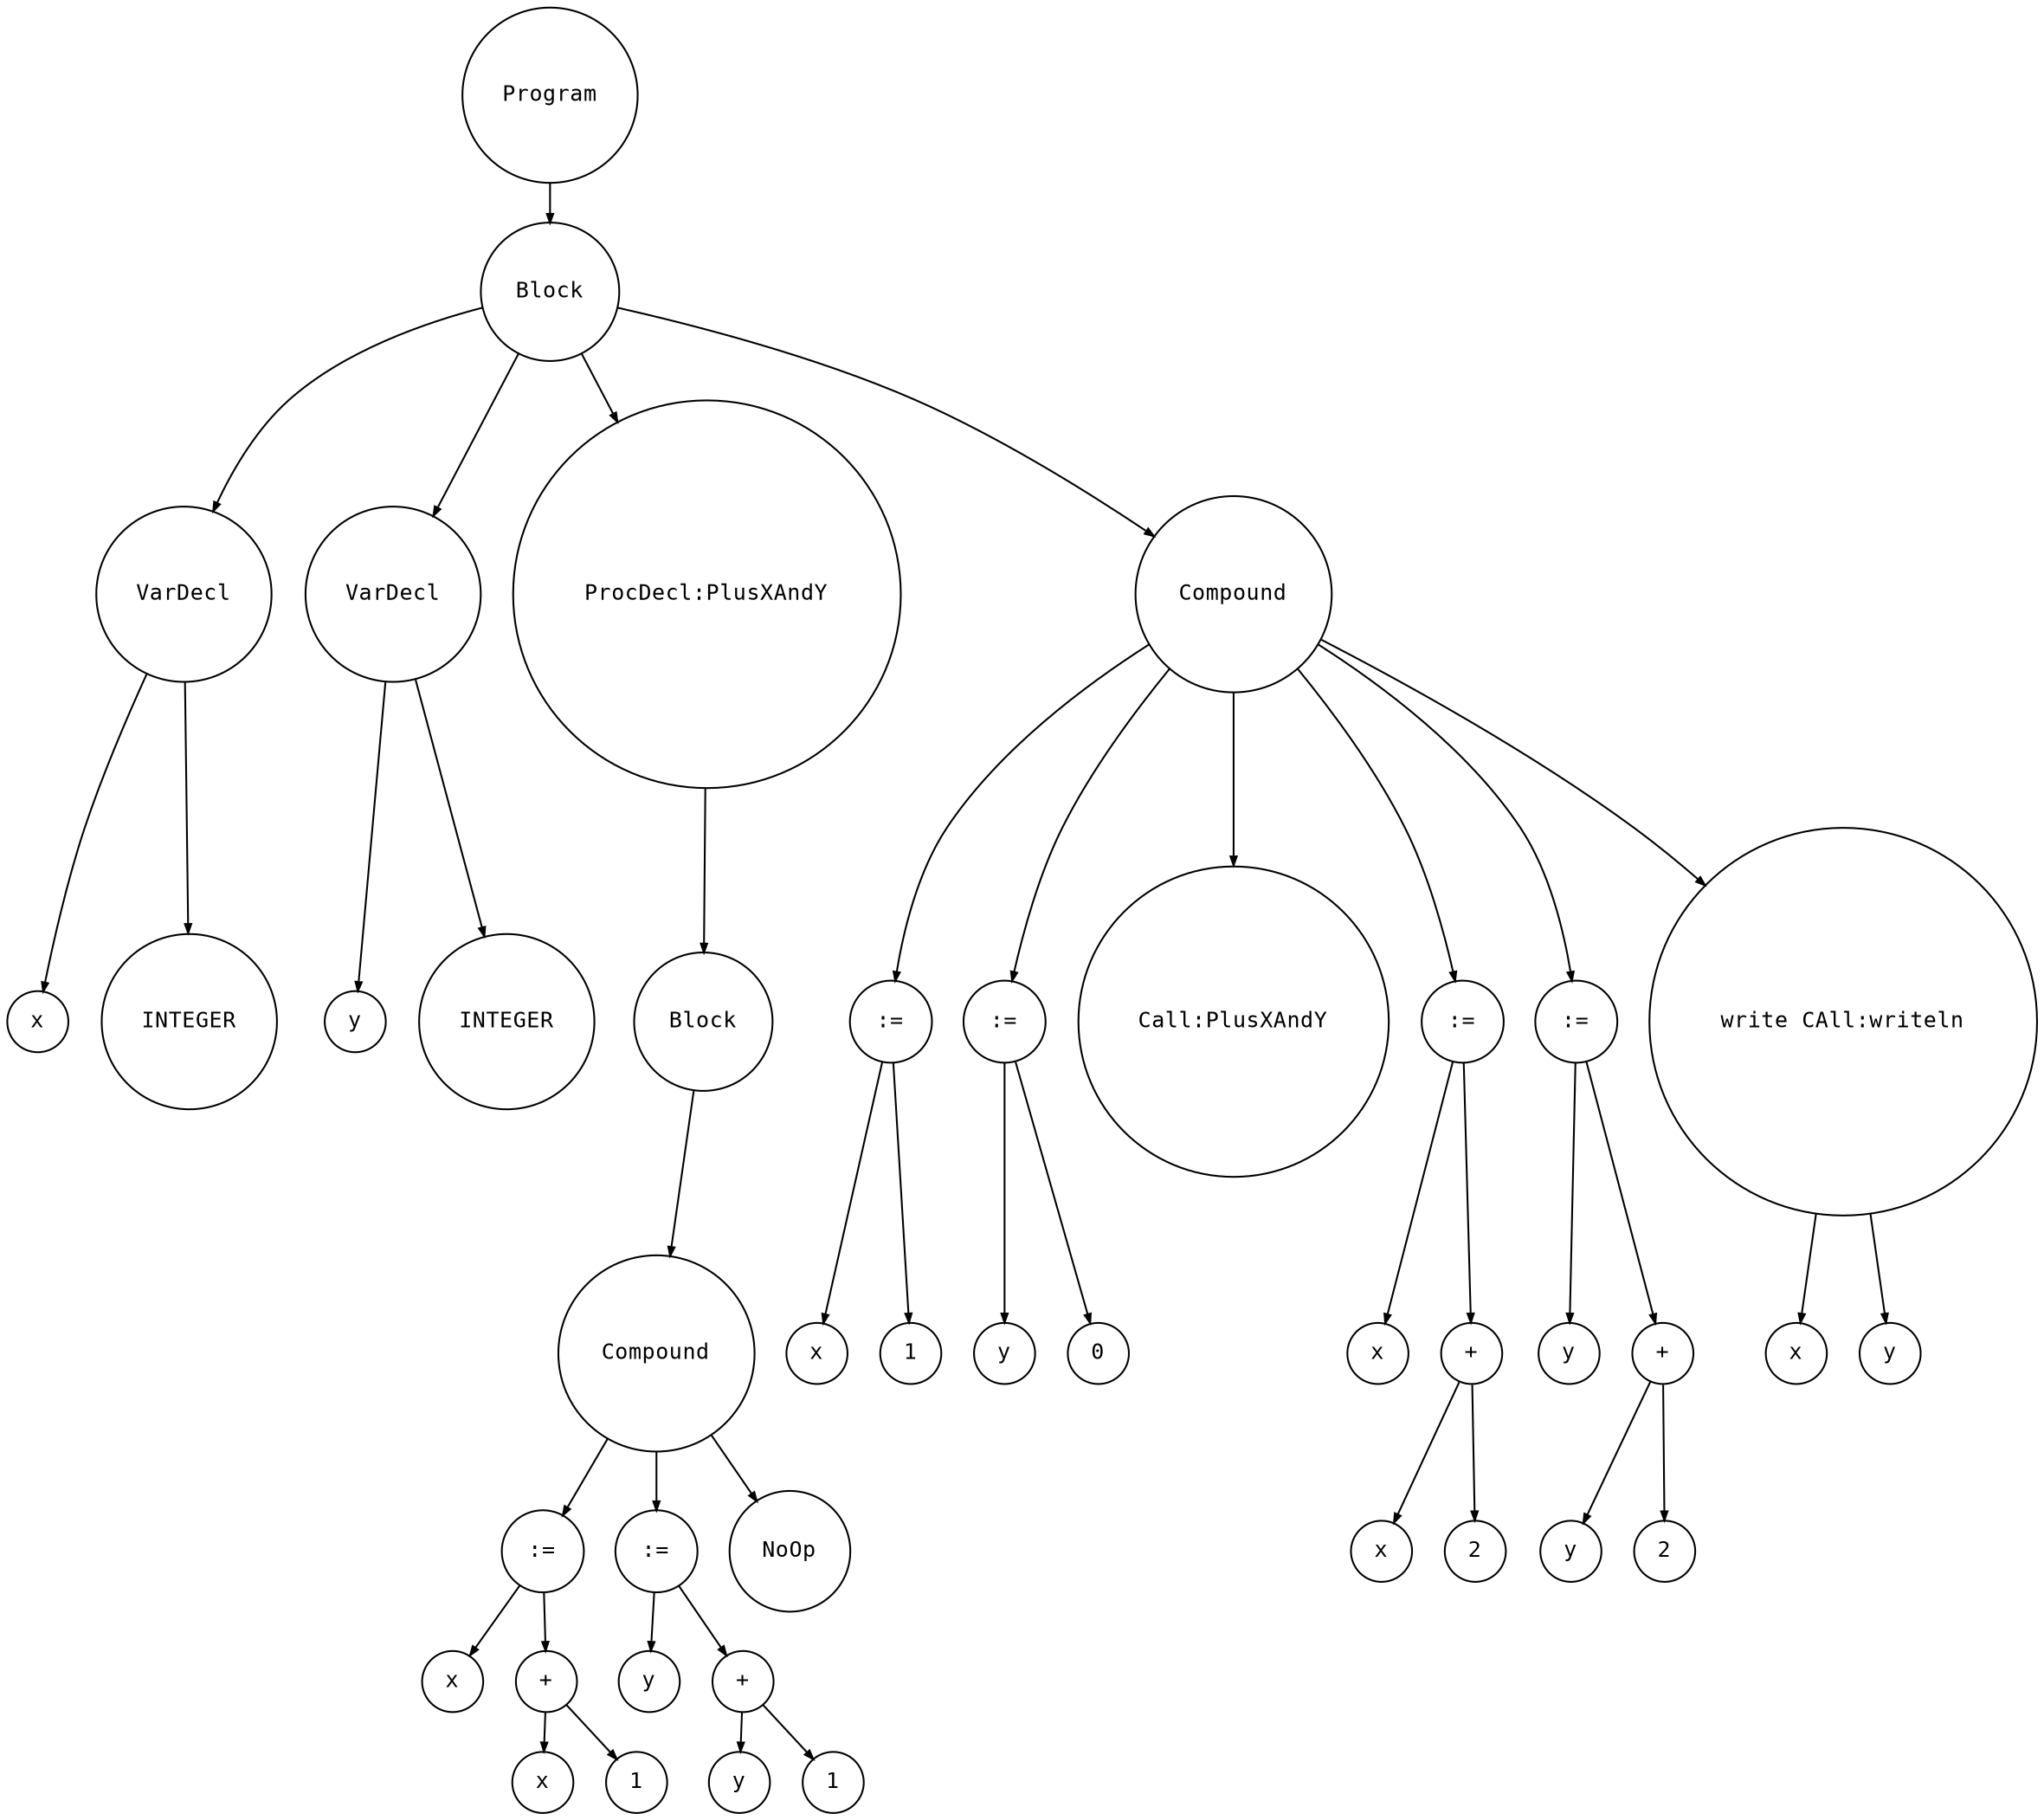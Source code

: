 digraph astgraph {
  node [shape=circle, fontsize=12, fontname="Courier", height=.1];
  ranksep=.3;
  edge [arrowsize=.5]

  node1 [label="Program"]
  node2 [label="Block"]
  node3 [label="VarDecl"]
  node4 [label="x"]
  node3 -> node4
  node5 [label="INTEGER"]
  node3 -> node5
  node6 [label="VarDecl"]
  node7 [label="y"]
  node6 -> node7
  node8 [label="INTEGER"]
  node6 -> node8
  node9 [label="ProcDecl:PlusXAndY"]
  node10 [label="Block"]
  node11 [label="Compound"]
  node12 [label=":="]
  node13 [label="x"]
  node14 [label="+"]
  node15 [label="x"]
  node16 [label="1"]
  node14 -> node15
  node14 -> node16
  node12 -> node13
  node12 -> node14
  node11 -> node12
  node17 [label=":="]
  node18 [label="y"]
  node19 [label="+"]
  node20 [label="y"]
  node21 [label="1"]
  node19 -> node20
  node19 -> node21
  node17 -> node18
  node17 -> node19
  node11 -> node17
  node22 [label="NoOp"]
  node11 -> node22
  node10 -> node11
  node9 -> node10
  node23 [label="Compound"]
  node24 [label=":="]
  node25 [label="x"]
  node26 [label="1"]
  node24 -> node25
  node24 -> node26
  node23 -> node24
  node27 [label=":="]
  node28 [label="y"]
  node29 [label="0"]
  node27 -> node28
  node27 -> node29
  node23 -> node27
  node30 [label="Call:PlusXAndY"]
  node23 -> node30
  node31 [label=":="]
  node32 [label="x"]
  node33 [label="+"]
  node34 [label="x"]
  node35 [label="2"]
  node33 -> node34
  node33 -> node35
  node31 -> node32
  node31 -> node33
  node23 -> node31
  node36 [label=":="]
  node37 [label="y"]
  node38 [label="+"]
  node39 [label="y"]
  node40 [label="2"]
  node38 -> node39
  node38 -> node40
  node36 -> node37
  node36 -> node38
  node23 -> node36
  node41 [label="write CAll:writeln"]
  node42 [label="x"]
  node41 -> node42
  node43 [label="y"]
  node41 -> node43
  node23 -> node41
  node2 -> node3
  node2 -> node6
  node2 -> node9
  node2 -> node23
  node1 -> node2
}
